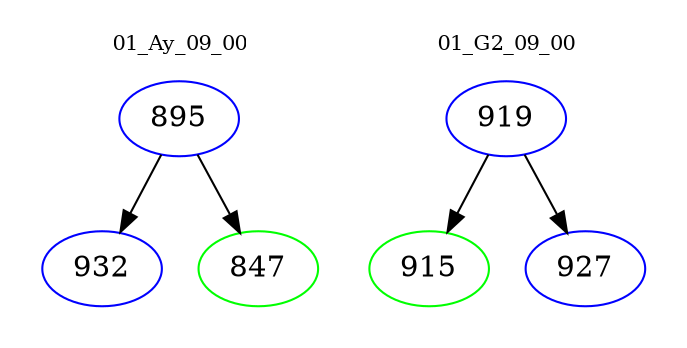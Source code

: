 digraph{
subgraph cluster_0 {
color = white
label = "01_Ay_09_00";
fontsize=10;
T0_895 [label="895", color="blue"]
T0_895 -> T0_932 [color="black"]
T0_932 [label="932", color="blue"]
T0_895 -> T0_847 [color="black"]
T0_847 [label="847", color="green"]
}
subgraph cluster_1 {
color = white
label = "01_G2_09_00";
fontsize=10;
T1_919 [label="919", color="blue"]
T1_919 -> T1_915 [color="black"]
T1_915 [label="915", color="green"]
T1_919 -> T1_927 [color="black"]
T1_927 [label="927", color="blue"]
}
}
